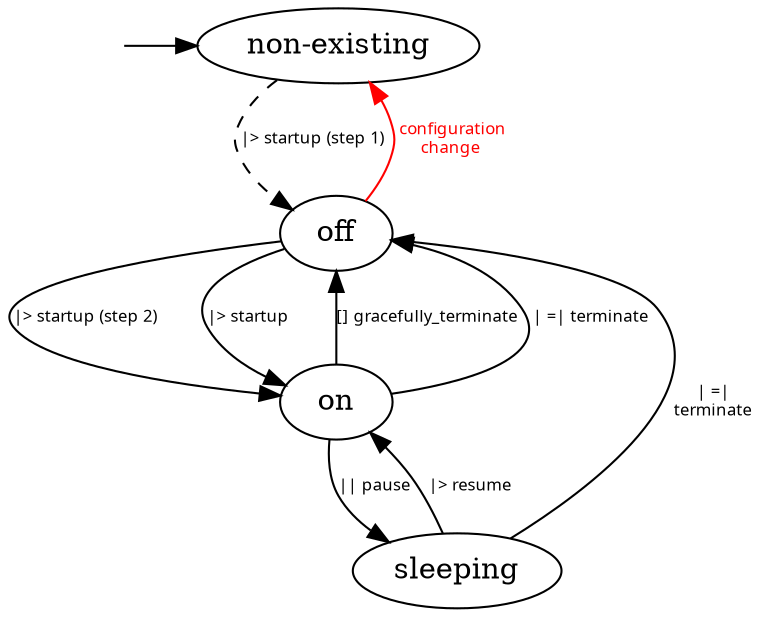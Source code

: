 digraph device_automaton {
               rankdir=TB;
               edge [fontname="Courier-new",fontsize=8];

               start [shape=plaintext,label="",color=white]
               start -> ne [constraint=false]
  
               ne [label="non-existing"];

               ne -> off [style=dashed, label="|> startup (step 1) "]

               off -> on [label="|> startup (step 2)"]
               off -> on [label="|> startup"]

               on -> off [label="[] gracefully_terminate"]
               on -> off [label=" | =| terminate"]

               on -> sleeping [label="|| pause"]
               sleeping -> on [label=" |> resume"]
               sleeping -> off [label="| =|\nterminate"]

               off -> ne [color=red, fontcolor=red,label=" configuration\nchange"]
 
}
